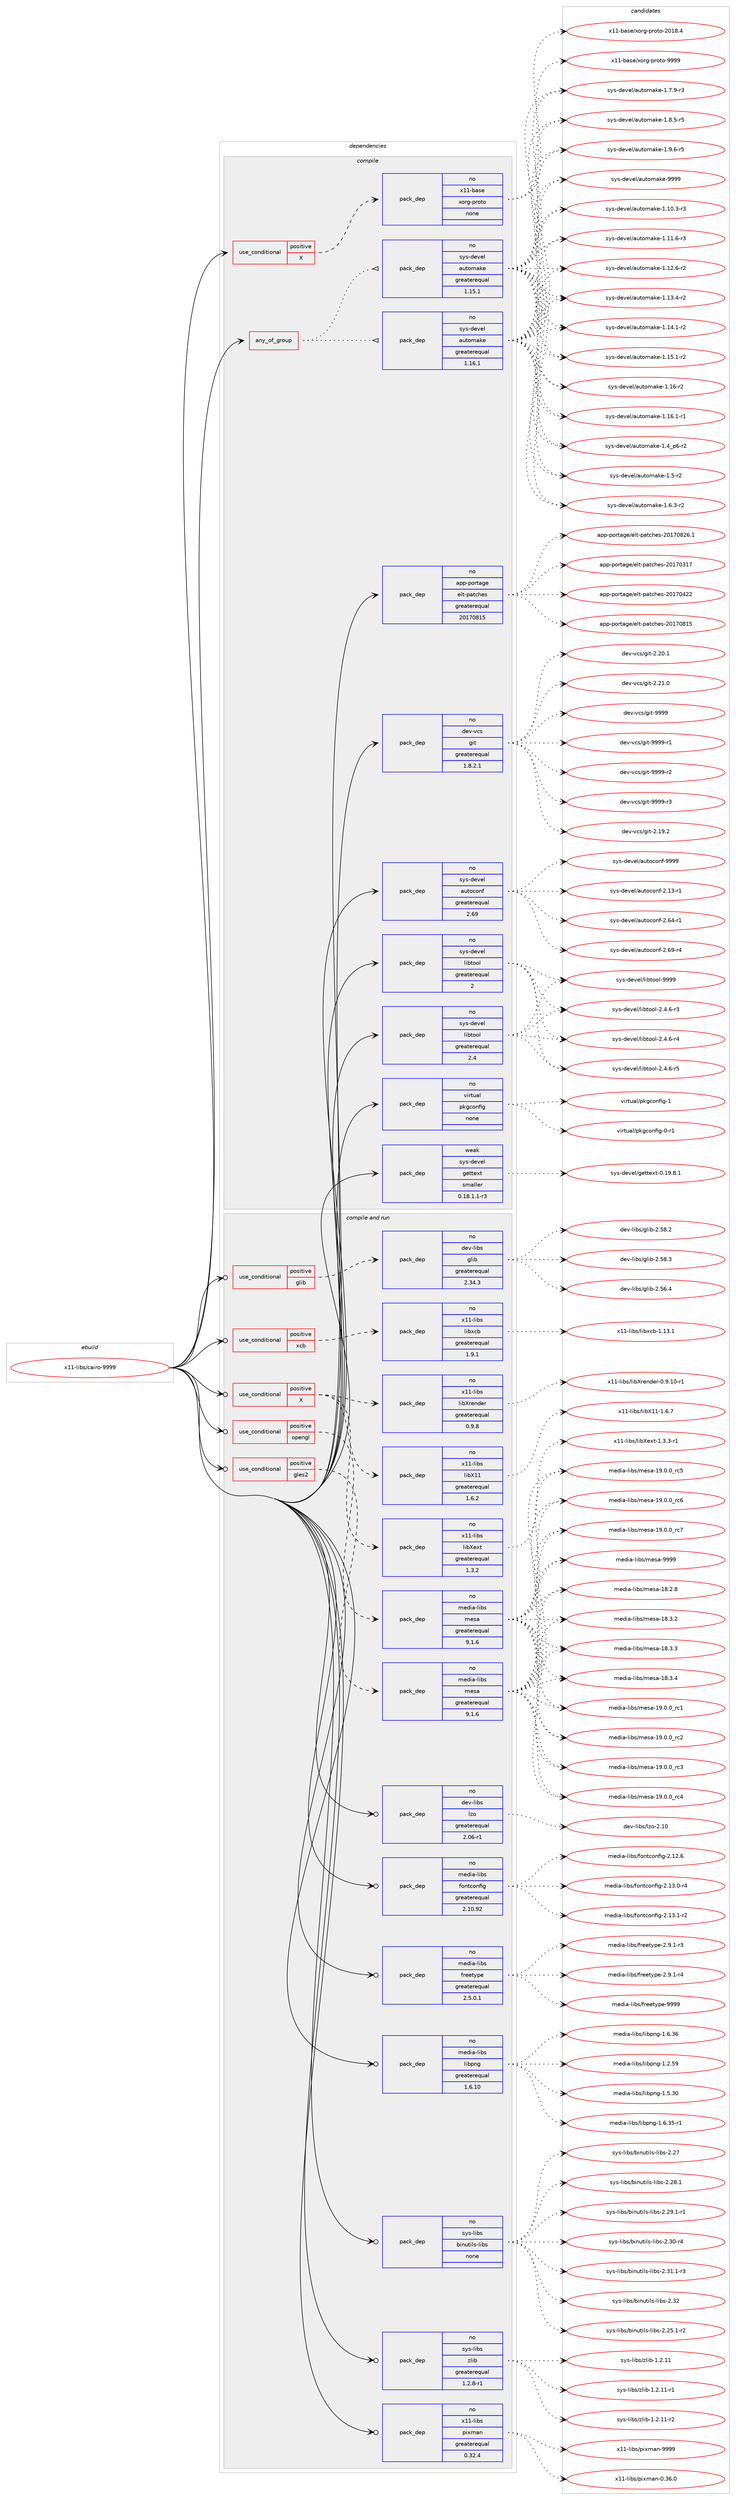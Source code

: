 digraph prolog {

# *************
# Graph options
# *************

newrank=true;
concentrate=true;
compound=true;
graph [rankdir=LR,fontname=Helvetica,fontsize=10,ranksep=1.5];#, ranksep=2.5, nodesep=0.2];
edge  [arrowhead=vee];
node  [fontname=Helvetica,fontsize=10];

# **********
# The ebuild
# **********

subgraph cluster_leftcol {
color=gray;
rank=same;
label=<<i>ebuild</i>>;
id [label="x11-libs/cairo-9999", color=red, width=4, href="../x11-libs/cairo-9999.svg"];
}

# ****************
# The dependencies
# ****************

subgraph cluster_midcol {
color=gray;
label=<<i>dependencies</i>>;
subgraph cluster_compile {
fillcolor="#eeeeee";
style=filled;
label=<<i>compile</i>>;
subgraph any28490 {
dependency1758071 [label=<<TABLE BORDER="0" CELLBORDER="1" CELLSPACING="0" CELLPADDING="4"><TR><TD CELLPADDING="10">any_of_group</TD></TR></TABLE>>, shape=none, color=red];subgraph pack1262750 {
dependency1758072 [label=<<TABLE BORDER="0" CELLBORDER="1" CELLSPACING="0" CELLPADDING="4" WIDTH="220"><TR><TD ROWSPAN="6" CELLPADDING="30">pack_dep</TD></TR><TR><TD WIDTH="110">no</TD></TR><TR><TD>sys-devel</TD></TR><TR><TD>automake</TD></TR><TR><TD>greaterequal</TD></TR><TR><TD>1.16.1</TD></TR></TABLE>>, shape=none, color=blue];
}
dependency1758071:e -> dependency1758072:w [weight=20,style="dotted",arrowhead="oinv"];
subgraph pack1262751 {
dependency1758073 [label=<<TABLE BORDER="0" CELLBORDER="1" CELLSPACING="0" CELLPADDING="4" WIDTH="220"><TR><TD ROWSPAN="6" CELLPADDING="30">pack_dep</TD></TR><TR><TD WIDTH="110">no</TD></TR><TR><TD>sys-devel</TD></TR><TR><TD>automake</TD></TR><TR><TD>greaterequal</TD></TR><TR><TD>1.15.1</TD></TR></TABLE>>, shape=none, color=blue];
}
dependency1758071:e -> dependency1758073:w [weight=20,style="dotted",arrowhead="oinv"];
}
id:e -> dependency1758071:w [weight=20,style="solid",arrowhead="vee"];
subgraph cond465828 {
dependency1758074 [label=<<TABLE BORDER="0" CELLBORDER="1" CELLSPACING="0" CELLPADDING="4"><TR><TD ROWSPAN="3" CELLPADDING="10">use_conditional</TD></TR><TR><TD>positive</TD></TR><TR><TD>X</TD></TR></TABLE>>, shape=none, color=red];
subgraph pack1262752 {
dependency1758075 [label=<<TABLE BORDER="0" CELLBORDER="1" CELLSPACING="0" CELLPADDING="4" WIDTH="220"><TR><TD ROWSPAN="6" CELLPADDING="30">pack_dep</TD></TR><TR><TD WIDTH="110">no</TD></TR><TR><TD>x11-base</TD></TR><TR><TD>xorg-proto</TD></TR><TR><TD>none</TD></TR><TR><TD></TD></TR></TABLE>>, shape=none, color=blue];
}
dependency1758074:e -> dependency1758075:w [weight=20,style="dashed",arrowhead="vee"];
}
id:e -> dependency1758074:w [weight=20,style="solid",arrowhead="vee"];
subgraph pack1262753 {
dependency1758076 [label=<<TABLE BORDER="0" CELLBORDER="1" CELLSPACING="0" CELLPADDING="4" WIDTH="220"><TR><TD ROWSPAN="6" CELLPADDING="30">pack_dep</TD></TR><TR><TD WIDTH="110">no</TD></TR><TR><TD>app-portage</TD></TR><TR><TD>elt-patches</TD></TR><TR><TD>greaterequal</TD></TR><TR><TD>20170815</TD></TR></TABLE>>, shape=none, color=blue];
}
id:e -> dependency1758076:w [weight=20,style="solid",arrowhead="vee"];
subgraph pack1262754 {
dependency1758077 [label=<<TABLE BORDER="0" CELLBORDER="1" CELLSPACING="0" CELLPADDING="4" WIDTH="220"><TR><TD ROWSPAN="6" CELLPADDING="30">pack_dep</TD></TR><TR><TD WIDTH="110">no</TD></TR><TR><TD>dev-vcs</TD></TR><TR><TD>git</TD></TR><TR><TD>greaterequal</TD></TR><TR><TD>1.8.2.1</TD></TR></TABLE>>, shape=none, color=blue];
}
id:e -> dependency1758077:w [weight=20,style="solid",arrowhead="vee"];
subgraph pack1262755 {
dependency1758078 [label=<<TABLE BORDER="0" CELLBORDER="1" CELLSPACING="0" CELLPADDING="4" WIDTH="220"><TR><TD ROWSPAN="6" CELLPADDING="30">pack_dep</TD></TR><TR><TD WIDTH="110">no</TD></TR><TR><TD>sys-devel</TD></TR><TR><TD>autoconf</TD></TR><TR><TD>greaterequal</TD></TR><TR><TD>2.69</TD></TR></TABLE>>, shape=none, color=blue];
}
id:e -> dependency1758078:w [weight=20,style="solid",arrowhead="vee"];
subgraph pack1262756 {
dependency1758079 [label=<<TABLE BORDER="0" CELLBORDER="1" CELLSPACING="0" CELLPADDING="4" WIDTH="220"><TR><TD ROWSPAN="6" CELLPADDING="30">pack_dep</TD></TR><TR><TD WIDTH="110">no</TD></TR><TR><TD>sys-devel</TD></TR><TR><TD>libtool</TD></TR><TR><TD>greaterequal</TD></TR><TR><TD>2</TD></TR></TABLE>>, shape=none, color=blue];
}
id:e -> dependency1758079:w [weight=20,style="solid",arrowhead="vee"];
subgraph pack1262757 {
dependency1758080 [label=<<TABLE BORDER="0" CELLBORDER="1" CELLSPACING="0" CELLPADDING="4" WIDTH="220"><TR><TD ROWSPAN="6" CELLPADDING="30">pack_dep</TD></TR><TR><TD WIDTH="110">no</TD></TR><TR><TD>sys-devel</TD></TR><TR><TD>libtool</TD></TR><TR><TD>greaterequal</TD></TR><TR><TD>2.4</TD></TR></TABLE>>, shape=none, color=blue];
}
id:e -> dependency1758080:w [weight=20,style="solid",arrowhead="vee"];
subgraph pack1262758 {
dependency1758081 [label=<<TABLE BORDER="0" CELLBORDER="1" CELLSPACING="0" CELLPADDING="4" WIDTH="220"><TR><TD ROWSPAN="6" CELLPADDING="30">pack_dep</TD></TR><TR><TD WIDTH="110">no</TD></TR><TR><TD>virtual</TD></TR><TR><TD>pkgconfig</TD></TR><TR><TD>none</TD></TR><TR><TD></TD></TR></TABLE>>, shape=none, color=blue];
}
id:e -> dependency1758081:w [weight=20,style="solid",arrowhead="vee"];
subgraph pack1262759 {
dependency1758082 [label=<<TABLE BORDER="0" CELLBORDER="1" CELLSPACING="0" CELLPADDING="4" WIDTH="220"><TR><TD ROWSPAN="6" CELLPADDING="30">pack_dep</TD></TR><TR><TD WIDTH="110">weak</TD></TR><TR><TD>sys-devel</TD></TR><TR><TD>gettext</TD></TR><TR><TD>smaller</TD></TR><TR><TD>0.18.1.1-r3</TD></TR></TABLE>>, shape=none, color=blue];
}
id:e -> dependency1758082:w [weight=20,style="solid",arrowhead="vee"];
}
subgraph cluster_compileandrun {
fillcolor="#eeeeee";
style=filled;
label=<<i>compile and run</i>>;
subgraph cond465829 {
dependency1758083 [label=<<TABLE BORDER="0" CELLBORDER="1" CELLSPACING="0" CELLPADDING="4"><TR><TD ROWSPAN="3" CELLPADDING="10">use_conditional</TD></TR><TR><TD>positive</TD></TR><TR><TD>X</TD></TR></TABLE>>, shape=none, color=red];
subgraph pack1262760 {
dependency1758084 [label=<<TABLE BORDER="0" CELLBORDER="1" CELLSPACING="0" CELLPADDING="4" WIDTH="220"><TR><TD ROWSPAN="6" CELLPADDING="30">pack_dep</TD></TR><TR><TD WIDTH="110">no</TD></TR><TR><TD>x11-libs</TD></TR><TR><TD>libXrender</TD></TR><TR><TD>greaterequal</TD></TR><TR><TD>0.9.8</TD></TR></TABLE>>, shape=none, color=blue];
}
dependency1758083:e -> dependency1758084:w [weight=20,style="dashed",arrowhead="vee"];
subgraph pack1262761 {
dependency1758085 [label=<<TABLE BORDER="0" CELLBORDER="1" CELLSPACING="0" CELLPADDING="4" WIDTH="220"><TR><TD ROWSPAN="6" CELLPADDING="30">pack_dep</TD></TR><TR><TD WIDTH="110">no</TD></TR><TR><TD>x11-libs</TD></TR><TR><TD>libXext</TD></TR><TR><TD>greaterequal</TD></TR><TR><TD>1.3.2</TD></TR></TABLE>>, shape=none, color=blue];
}
dependency1758083:e -> dependency1758085:w [weight=20,style="dashed",arrowhead="vee"];
subgraph pack1262762 {
dependency1758086 [label=<<TABLE BORDER="0" CELLBORDER="1" CELLSPACING="0" CELLPADDING="4" WIDTH="220"><TR><TD ROWSPAN="6" CELLPADDING="30">pack_dep</TD></TR><TR><TD WIDTH="110">no</TD></TR><TR><TD>x11-libs</TD></TR><TR><TD>libX11</TD></TR><TR><TD>greaterequal</TD></TR><TR><TD>1.6.2</TD></TR></TABLE>>, shape=none, color=blue];
}
dependency1758083:e -> dependency1758086:w [weight=20,style="dashed",arrowhead="vee"];
}
id:e -> dependency1758083:w [weight=20,style="solid",arrowhead="odotvee"];
subgraph cond465830 {
dependency1758087 [label=<<TABLE BORDER="0" CELLBORDER="1" CELLSPACING="0" CELLPADDING="4"><TR><TD ROWSPAN="3" CELLPADDING="10">use_conditional</TD></TR><TR><TD>positive</TD></TR><TR><TD>gles2</TD></TR></TABLE>>, shape=none, color=red];
subgraph pack1262763 {
dependency1758088 [label=<<TABLE BORDER="0" CELLBORDER="1" CELLSPACING="0" CELLPADDING="4" WIDTH="220"><TR><TD ROWSPAN="6" CELLPADDING="30">pack_dep</TD></TR><TR><TD WIDTH="110">no</TD></TR><TR><TD>media-libs</TD></TR><TR><TD>mesa</TD></TR><TR><TD>greaterequal</TD></TR><TR><TD>9.1.6</TD></TR></TABLE>>, shape=none, color=blue];
}
dependency1758087:e -> dependency1758088:w [weight=20,style="dashed",arrowhead="vee"];
}
id:e -> dependency1758087:w [weight=20,style="solid",arrowhead="odotvee"];
subgraph cond465831 {
dependency1758089 [label=<<TABLE BORDER="0" CELLBORDER="1" CELLSPACING="0" CELLPADDING="4"><TR><TD ROWSPAN="3" CELLPADDING="10">use_conditional</TD></TR><TR><TD>positive</TD></TR><TR><TD>glib</TD></TR></TABLE>>, shape=none, color=red];
subgraph pack1262764 {
dependency1758090 [label=<<TABLE BORDER="0" CELLBORDER="1" CELLSPACING="0" CELLPADDING="4" WIDTH="220"><TR><TD ROWSPAN="6" CELLPADDING="30">pack_dep</TD></TR><TR><TD WIDTH="110">no</TD></TR><TR><TD>dev-libs</TD></TR><TR><TD>glib</TD></TR><TR><TD>greaterequal</TD></TR><TR><TD>2.34.3</TD></TR></TABLE>>, shape=none, color=blue];
}
dependency1758089:e -> dependency1758090:w [weight=20,style="dashed",arrowhead="vee"];
}
id:e -> dependency1758089:w [weight=20,style="solid",arrowhead="odotvee"];
subgraph cond465832 {
dependency1758091 [label=<<TABLE BORDER="0" CELLBORDER="1" CELLSPACING="0" CELLPADDING="4"><TR><TD ROWSPAN="3" CELLPADDING="10">use_conditional</TD></TR><TR><TD>positive</TD></TR><TR><TD>opengl</TD></TR></TABLE>>, shape=none, color=red];
subgraph pack1262765 {
dependency1758092 [label=<<TABLE BORDER="0" CELLBORDER="1" CELLSPACING="0" CELLPADDING="4" WIDTH="220"><TR><TD ROWSPAN="6" CELLPADDING="30">pack_dep</TD></TR><TR><TD WIDTH="110">no</TD></TR><TR><TD>media-libs</TD></TR><TR><TD>mesa</TD></TR><TR><TD>greaterequal</TD></TR><TR><TD>9.1.6</TD></TR></TABLE>>, shape=none, color=blue];
}
dependency1758091:e -> dependency1758092:w [weight=20,style="dashed",arrowhead="vee"];
}
id:e -> dependency1758091:w [weight=20,style="solid",arrowhead="odotvee"];
subgraph cond465833 {
dependency1758093 [label=<<TABLE BORDER="0" CELLBORDER="1" CELLSPACING="0" CELLPADDING="4"><TR><TD ROWSPAN="3" CELLPADDING="10">use_conditional</TD></TR><TR><TD>positive</TD></TR><TR><TD>xcb</TD></TR></TABLE>>, shape=none, color=red];
subgraph pack1262766 {
dependency1758094 [label=<<TABLE BORDER="0" CELLBORDER="1" CELLSPACING="0" CELLPADDING="4" WIDTH="220"><TR><TD ROWSPAN="6" CELLPADDING="30">pack_dep</TD></TR><TR><TD WIDTH="110">no</TD></TR><TR><TD>x11-libs</TD></TR><TR><TD>libxcb</TD></TR><TR><TD>greaterequal</TD></TR><TR><TD>1.9.1</TD></TR></TABLE>>, shape=none, color=blue];
}
dependency1758093:e -> dependency1758094:w [weight=20,style="dashed",arrowhead="vee"];
}
id:e -> dependency1758093:w [weight=20,style="solid",arrowhead="odotvee"];
subgraph pack1262767 {
dependency1758095 [label=<<TABLE BORDER="0" CELLBORDER="1" CELLSPACING="0" CELLPADDING="4" WIDTH="220"><TR><TD ROWSPAN="6" CELLPADDING="30">pack_dep</TD></TR><TR><TD WIDTH="110">no</TD></TR><TR><TD>dev-libs</TD></TR><TR><TD>lzo</TD></TR><TR><TD>greaterequal</TD></TR><TR><TD>2.06-r1</TD></TR></TABLE>>, shape=none, color=blue];
}
id:e -> dependency1758095:w [weight=20,style="solid",arrowhead="odotvee"];
subgraph pack1262768 {
dependency1758096 [label=<<TABLE BORDER="0" CELLBORDER="1" CELLSPACING="0" CELLPADDING="4" WIDTH="220"><TR><TD ROWSPAN="6" CELLPADDING="30">pack_dep</TD></TR><TR><TD WIDTH="110">no</TD></TR><TR><TD>media-libs</TD></TR><TR><TD>fontconfig</TD></TR><TR><TD>greaterequal</TD></TR><TR><TD>2.10.92</TD></TR></TABLE>>, shape=none, color=blue];
}
id:e -> dependency1758096:w [weight=20,style="solid",arrowhead="odotvee"];
subgraph pack1262769 {
dependency1758097 [label=<<TABLE BORDER="0" CELLBORDER="1" CELLSPACING="0" CELLPADDING="4" WIDTH="220"><TR><TD ROWSPAN="6" CELLPADDING="30">pack_dep</TD></TR><TR><TD WIDTH="110">no</TD></TR><TR><TD>media-libs</TD></TR><TR><TD>freetype</TD></TR><TR><TD>greaterequal</TD></TR><TR><TD>2.5.0.1</TD></TR></TABLE>>, shape=none, color=blue];
}
id:e -> dependency1758097:w [weight=20,style="solid",arrowhead="odotvee"];
subgraph pack1262770 {
dependency1758098 [label=<<TABLE BORDER="0" CELLBORDER="1" CELLSPACING="0" CELLPADDING="4" WIDTH="220"><TR><TD ROWSPAN="6" CELLPADDING="30">pack_dep</TD></TR><TR><TD WIDTH="110">no</TD></TR><TR><TD>media-libs</TD></TR><TR><TD>libpng</TD></TR><TR><TD>greaterequal</TD></TR><TR><TD>1.6.10</TD></TR></TABLE>>, shape=none, color=blue];
}
id:e -> dependency1758098:w [weight=20,style="solid",arrowhead="odotvee"];
subgraph pack1262771 {
dependency1758099 [label=<<TABLE BORDER="0" CELLBORDER="1" CELLSPACING="0" CELLPADDING="4" WIDTH="220"><TR><TD ROWSPAN="6" CELLPADDING="30">pack_dep</TD></TR><TR><TD WIDTH="110">no</TD></TR><TR><TD>sys-libs</TD></TR><TR><TD>binutils-libs</TD></TR><TR><TD>none</TD></TR><TR><TD></TD></TR></TABLE>>, shape=none, color=blue];
}
id:e -> dependency1758099:w [weight=20,style="solid",arrowhead="odotvee"];
subgraph pack1262772 {
dependency1758100 [label=<<TABLE BORDER="0" CELLBORDER="1" CELLSPACING="0" CELLPADDING="4" WIDTH="220"><TR><TD ROWSPAN="6" CELLPADDING="30">pack_dep</TD></TR><TR><TD WIDTH="110">no</TD></TR><TR><TD>sys-libs</TD></TR><TR><TD>zlib</TD></TR><TR><TD>greaterequal</TD></TR><TR><TD>1.2.8-r1</TD></TR></TABLE>>, shape=none, color=blue];
}
id:e -> dependency1758100:w [weight=20,style="solid",arrowhead="odotvee"];
subgraph pack1262773 {
dependency1758101 [label=<<TABLE BORDER="0" CELLBORDER="1" CELLSPACING="0" CELLPADDING="4" WIDTH="220"><TR><TD ROWSPAN="6" CELLPADDING="30">pack_dep</TD></TR><TR><TD WIDTH="110">no</TD></TR><TR><TD>x11-libs</TD></TR><TR><TD>pixman</TD></TR><TR><TD>greaterequal</TD></TR><TR><TD>0.32.4</TD></TR></TABLE>>, shape=none, color=blue];
}
id:e -> dependency1758101:w [weight=20,style="solid",arrowhead="odotvee"];
}
subgraph cluster_run {
fillcolor="#eeeeee";
style=filled;
label=<<i>run</i>>;
}
}

# **************
# The candidates
# **************

subgraph cluster_choices {
rank=same;
color=gray;
label=<<i>candidates</i>>;

subgraph choice1262750 {
color=black;
nodesep=1;
choice11512111545100101118101108479711711611110997107101454946494846514511451 [label="sys-devel/automake-1.10.3-r3", color=red, width=4,href="../sys-devel/automake-1.10.3-r3.svg"];
choice11512111545100101118101108479711711611110997107101454946494946544511451 [label="sys-devel/automake-1.11.6-r3", color=red, width=4,href="../sys-devel/automake-1.11.6-r3.svg"];
choice11512111545100101118101108479711711611110997107101454946495046544511450 [label="sys-devel/automake-1.12.6-r2", color=red, width=4,href="../sys-devel/automake-1.12.6-r2.svg"];
choice11512111545100101118101108479711711611110997107101454946495146524511450 [label="sys-devel/automake-1.13.4-r2", color=red, width=4,href="../sys-devel/automake-1.13.4-r2.svg"];
choice11512111545100101118101108479711711611110997107101454946495246494511450 [label="sys-devel/automake-1.14.1-r2", color=red, width=4,href="../sys-devel/automake-1.14.1-r2.svg"];
choice11512111545100101118101108479711711611110997107101454946495346494511450 [label="sys-devel/automake-1.15.1-r2", color=red, width=4,href="../sys-devel/automake-1.15.1-r2.svg"];
choice1151211154510010111810110847971171161111099710710145494649544511450 [label="sys-devel/automake-1.16-r2", color=red, width=4,href="../sys-devel/automake-1.16-r2.svg"];
choice11512111545100101118101108479711711611110997107101454946495446494511449 [label="sys-devel/automake-1.16.1-r1", color=red, width=4,href="../sys-devel/automake-1.16.1-r1.svg"];
choice115121115451001011181011084797117116111109971071014549465295112544511450 [label="sys-devel/automake-1.4_p6-r2", color=red, width=4,href="../sys-devel/automake-1.4_p6-r2.svg"];
choice11512111545100101118101108479711711611110997107101454946534511450 [label="sys-devel/automake-1.5-r2", color=red, width=4,href="../sys-devel/automake-1.5-r2.svg"];
choice115121115451001011181011084797117116111109971071014549465446514511450 [label="sys-devel/automake-1.6.3-r2", color=red, width=4,href="../sys-devel/automake-1.6.3-r2.svg"];
choice115121115451001011181011084797117116111109971071014549465546574511451 [label="sys-devel/automake-1.7.9-r3", color=red, width=4,href="../sys-devel/automake-1.7.9-r3.svg"];
choice115121115451001011181011084797117116111109971071014549465646534511453 [label="sys-devel/automake-1.8.5-r5", color=red, width=4,href="../sys-devel/automake-1.8.5-r5.svg"];
choice115121115451001011181011084797117116111109971071014549465746544511453 [label="sys-devel/automake-1.9.6-r5", color=red, width=4,href="../sys-devel/automake-1.9.6-r5.svg"];
choice115121115451001011181011084797117116111109971071014557575757 [label="sys-devel/automake-9999", color=red, width=4,href="../sys-devel/automake-9999.svg"];
dependency1758072:e -> choice11512111545100101118101108479711711611110997107101454946494846514511451:w [style=dotted,weight="100"];
dependency1758072:e -> choice11512111545100101118101108479711711611110997107101454946494946544511451:w [style=dotted,weight="100"];
dependency1758072:e -> choice11512111545100101118101108479711711611110997107101454946495046544511450:w [style=dotted,weight="100"];
dependency1758072:e -> choice11512111545100101118101108479711711611110997107101454946495146524511450:w [style=dotted,weight="100"];
dependency1758072:e -> choice11512111545100101118101108479711711611110997107101454946495246494511450:w [style=dotted,weight="100"];
dependency1758072:e -> choice11512111545100101118101108479711711611110997107101454946495346494511450:w [style=dotted,weight="100"];
dependency1758072:e -> choice1151211154510010111810110847971171161111099710710145494649544511450:w [style=dotted,weight="100"];
dependency1758072:e -> choice11512111545100101118101108479711711611110997107101454946495446494511449:w [style=dotted,weight="100"];
dependency1758072:e -> choice115121115451001011181011084797117116111109971071014549465295112544511450:w [style=dotted,weight="100"];
dependency1758072:e -> choice11512111545100101118101108479711711611110997107101454946534511450:w [style=dotted,weight="100"];
dependency1758072:e -> choice115121115451001011181011084797117116111109971071014549465446514511450:w [style=dotted,weight="100"];
dependency1758072:e -> choice115121115451001011181011084797117116111109971071014549465546574511451:w [style=dotted,weight="100"];
dependency1758072:e -> choice115121115451001011181011084797117116111109971071014549465646534511453:w [style=dotted,weight="100"];
dependency1758072:e -> choice115121115451001011181011084797117116111109971071014549465746544511453:w [style=dotted,weight="100"];
dependency1758072:e -> choice115121115451001011181011084797117116111109971071014557575757:w [style=dotted,weight="100"];
}
subgraph choice1262751 {
color=black;
nodesep=1;
choice11512111545100101118101108479711711611110997107101454946494846514511451 [label="sys-devel/automake-1.10.3-r3", color=red, width=4,href="../sys-devel/automake-1.10.3-r3.svg"];
choice11512111545100101118101108479711711611110997107101454946494946544511451 [label="sys-devel/automake-1.11.6-r3", color=red, width=4,href="../sys-devel/automake-1.11.6-r3.svg"];
choice11512111545100101118101108479711711611110997107101454946495046544511450 [label="sys-devel/automake-1.12.6-r2", color=red, width=4,href="../sys-devel/automake-1.12.6-r2.svg"];
choice11512111545100101118101108479711711611110997107101454946495146524511450 [label="sys-devel/automake-1.13.4-r2", color=red, width=4,href="../sys-devel/automake-1.13.4-r2.svg"];
choice11512111545100101118101108479711711611110997107101454946495246494511450 [label="sys-devel/automake-1.14.1-r2", color=red, width=4,href="../sys-devel/automake-1.14.1-r2.svg"];
choice11512111545100101118101108479711711611110997107101454946495346494511450 [label="sys-devel/automake-1.15.1-r2", color=red, width=4,href="../sys-devel/automake-1.15.1-r2.svg"];
choice1151211154510010111810110847971171161111099710710145494649544511450 [label="sys-devel/automake-1.16-r2", color=red, width=4,href="../sys-devel/automake-1.16-r2.svg"];
choice11512111545100101118101108479711711611110997107101454946495446494511449 [label="sys-devel/automake-1.16.1-r1", color=red, width=4,href="../sys-devel/automake-1.16.1-r1.svg"];
choice115121115451001011181011084797117116111109971071014549465295112544511450 [label="sys-devel/automake-1.4_p6-r2", color=red, width=4,href="../sys-devel/automake-1.4_p6-r2.svg"];
choice11512111545100101118101108479711711611110997107101454946534511450 [label="sys-devel/automake-1.5-r2", color=red, width=4,href="../sys-devel/automake-1.5-r2.svg"];
choice115121115451001011181011084797117116111109971071014549465446514511450 [label="sys-devel/automake-1.6.3-r2", color=red, width=4,href="../sys-devel/automake-1.6.3-r2.svg"];
choice115121115451001011181011084797117116111109971071014549465546574511451 [label="sys-devel/automake-1.7.9-r3", color=red, width=4,href="../sys-devel/automake-1.7.9-r3.svg"];
choice115121115451001011181011084797117116111109971071014549465646534511453 [label="sys-devel/automake-1.8.5-r5", color=red, width=4,href="../sys-devel/automake-1.8.5-r5.svg"];
choice115121115451001011181011084797117116111109971071014549465746544511453 [label="sys-devel/automake-1.9.6-r5", color=red, width=4,href="../sys-devel/automake-1.9.6-r5.svg"];
choice115121115451001011181011084797117116111109971071014557575757 [label="sys-devel/automake-9999", color=red, width=4,href="../sys-devel/automake-9999.svg"];
dependency1758073:e -> choice11512111545100101118101108479711711611110997107101454946494846514511451:w [style=dotted,weight="100"];
dependency1758073:e -> choice11512111545100101118101108479711711611110997107101454946494946544511451:w [style=dotted,weight="100"];
dependency1758073:e -> choice11512111545100101118101108479711711611110997107101454946495046544511450:w [style=dotted,weight="100"];
dependency1758073:e -> choice11512111545100101118101108479711711611110997107101454946495146524511450:w [style=dotted,weight="100"];
dependency1758073:e -> choice11512111545100101118101108479711711611110997107101454946495246494511450:w [style=dotted,weight="100"];
dependency1758073:e -> choice11512111545100101118101108479711711611110997107101454946495346494511450:w [style=dotted,weight="100"];
dependency1758073:e -> choice1151211154510010111810110847971171161111099710710145494649544511450:w [style=dotted,weight="100"];
dependency1758073:e -> choice11512111545100101118101108479711711611110997107101454946495446494511449:w [style=dotted,weight="100"];
dependency1758073:e -> choice115121115451001011181011084797117116111109971071014549465295112544511450:w [style=dotted,weight="100"];
dependency1758073:e -> choice11512111545100101118101108479711711611110997107101454946534511450:w [style=dotted,weight="100"];
dependency1758073:e -> choice115121115451001011181011084797117116111109971071014549465446514511450:w [style=dotted,weight="100"];
dependency1758073:e -> choice115121115451001011181011084797117116111109971071014549465546574511451:w [style=dotted,weight="100"];
dependency1758073:e -> choice115121115451001011181011084797117116111109971071014549465646534511453:w [style=dotted,weight="100"];
dependency1758073:e -> choice115121115451001011181011084797117116111109971071014549465746544511453:w [style=dotted,weight="100"];
dependency1758073:e -> choice115121115451001011181011084797117116111109971071014557575757:w [style=dotted,weight="100"];
}
subgraph choice1262752 {
color=black;
nodesep=1;
choice1204949459897115101471201111141034511211411111611145504849564652 [label="x11-base/xorg-proto-2018.4", color=red, width=4,href="../x11-base/xorg-proto-2018.4.svg"];
choice120494945989711510147120111114103451121141111161114557575757 [label="x11-base/xorg-proto-9999", color=red, width=4,href="../x11-base/xorg-proto-9999.svg"];
dependency1758075:e -> choice1204949459897115101471201111141034511211411111611145504849564652:w [style=dotted,weight="100"];
dependency1758075:e -> choice120494945989711510147120111114103451121141111161114557575757:w [style=dotted,weight="100"];
}
subgraph choice1262753 {
color=black;
nodesep=1;
choice97112112451121111141169710310147101108116451129711699104101115455048495548514955 [label="app-portage/elt-patches-20170317", color=red, width=4,href="../app-portage/elt-patches-20170317.svg"];
choice97112112451121111141169710310147101108116451129711699104101115455048495548525050 [label="app-portage/elt-patches-20170422", color=red, width=4,href="../app-portage/elt-patches-20170422.svg"];
choice97112112451121111141169710310147101108116451129711699104101115455048495548564953 [label="app-portage/elt-patches-20170815", color=red, width=4,href="../app-portage/elt-patches-20170815.svg"];
choice971121124511211111411697103101471011081164511297116991041011154550484955485650544649 [label="app-portage/elt-patches-20170826.1", color=red, width=4,href="../app-portage/elt-patches-20170826.1.svg"];
dependency1758076:e -> choice97112112451121111141169710310147101108116451129711699104101115455048495548514955:w [style=dotted,weight="100"];
dependency1758076:e -> choice97112112451121111141169710310147101108116451129711699104101115455048495548525050:w [style=dotted,weight="100"];
dependency1758076:e -> choice97112112451121111141169710310147101108116451129711699104101115455048495548564953:w [style=dotted,weight="100"];
dependency1758076:e -> choice971121124511211111411697103101471011081164511297116991041011154550484955485650544649:w [style=dotted,weight="100"];
}
subgraph choice1262754 {
color=black;
nodesep=1;
choice10010111845118991154710310511645504649574650 [label="dev-vcs/git-2.19.2", color=red, width=4,href="../dev-vcs/git-2.19.2.svg"];
choice10010111845118991154710310511645504650484649 [label="dev-vcs/git-2.20.1", color=red, width=4,href="../dev-vcs/git-2.20.1.svg"];
choice10010111845118991154710310511645504650494648 [label="dev-vcs/git-2.21.0", color=red, width=4,href="../dev-vcs/git-2.21.0.svg"];
choice1001011184511899115471031051164557575757 [label="dev-vcs/git-9999", color=red, width=4,href="../dev-vcs/git-9999.svg"];
choice10010111845118991154710310511645575757574511449 [label="dev-vcs/git-9999-r1", color=red, width=4,href="../dev-vcs/git-9999-r1.svg"];
choice10010111845118991154710310511645575757574511450 [label="dev-vcs/git-9999-r2", color=red, width=4,href="../dev-vcs/git-9999-r2.svg"];
choice10010111845118991154710310511645575757574511451 [label="dev-vcs/git-9999-r3", color=red, width=4,href="../dev-vcs/git-9999-r3.svg"];
dependency1758077:e -> choice10010111845118991154710310511645504649574650:w [style=dotted,weight="100"];
dependency1758077:e -> choice10010111845118991154710310511645504650484649:w [style=dotted,weight="100"];
dependency1758077:e -> choice10010111845118991154710310511645504650494648:w [style=dotted,weight="100"];
dependency1758077:e -> choice1001011184511899115471031051164557575757:w [style=dotted,weight="100"];
dependency1758077:e -> choice10010111845118991154710310511645575757574511449:w [style=dotted,weight="100"];
dependency1758077:e -> choice10010111845118991154710310511645575757574511450:w [style=dotted,weight="100"];
dependency1758077:e -> choice10010111845118991154710310511645575757574511451:w [style=dotted,weight="100"];
}
subgraph choice1262755 {
color=black;
nodesep=1;
choice1151211154510010111810110847971171161119911111010245504649514511449 [label="sys-devel/autoconf-2.13-r1", color=red, width=4,href="../sys-devel/autoconf-2.13-r1.svg"];
choice1151211154510010111810110847971171161119911111010245504654524511449 [label="sys-devel/autoconf-2.64-r1", color=red, width=4,href="../sys-devel/autoconf-2.64-r1.svg"];
choice1151211154510010111810110847971171161119911111010245504654574511452 [label="sys-devel/autoconf-2.69-r4", color=red, width=4,href="../sys-devel/autoconf-2.69-r4.svg"];
choice115121115451001011181011084797117116111991111101024557575757 [label="sys-devel/autoconf-9999", color=red, width=4,href="../sys-devel/autoconf-9999.svg"];
dependency1758078:e -> choice1151211154510010111810110847971171161119911111010245504649514511449:w [style=dotted,weight="100"];
dependency1758078:e -> choice1151211154510010111810110847971171161119911111010245504654524511449:w [style=dotted,weight="100"];
dependency1758078:e -> choice1151211154510010111810110847971171161119911111010245504654574511452:w [style=dotted,weight="100"];
dependency1758078:e -> choice115121115451001011181011084797117116111991111101024557575757:w [style=dotted,weight="100"];
}
subgraph choice1262756 {
color=black;
nodesep=1;
choice1151211154510010111810110847108105981161111111084550465246544511451 [label="sys-devel/libtool-2.4.6-r3", color=red, width=4,href="../sys-devel/libtool-2.4.6-r3.svg"];
choice1151211154510010111810110847108105981161111111084550465246544511452 [label="sys-devel/libtool-2.4.6-r4", color=red, width=4,href="../sys-devel/libtool-2.4.6-r4.svg"];
choice1151211154510010111810110847108105981161111111084550465246544511453 [label="sys-devel/libtool-2.4.6-r5", color=red, width=4,href="../sys-devel/libtool-2.4.6-r5.svg"];
choice1151211154510010111810110847108105981161111111084557575757 [label="sys-devel/libtool-9999", color=red, width=4,href="../sys-devel/libtool-9999.svg"];
dependency1758079:e -> choice1151211154510010111810110847108105981161111111084550465246544511451:w [style=dotted,weight="100"];
dependency1758079:e -> choice1151211154510010111810110847108105981161111111084550465246544511452:w [style=dotted,weight="100"];
dependency1758079:e -> choice1151211154510010111810110847108105981161111111084550465246544511453:w [style=dotted,weight="100"];
dependency1758079:e -> choice1151211154510010111810110847108105981161111111084557575757:w [style=dotted,weight="100"];
}
subgraph choice1262757 {
color=black;
nodesep=1;
choice1151211154510010111810110847108105981161111111084550465246544511451 [label="sys-devel/libtool-2.4.6-r3", color=red, width=4,href="../sys-devel/libtool-2.4.6-r3.svg"];
choice1151211154510010111810110847108105981161111111084550465246544511452 [label="sys-devel/libtool-2.4.6-r4", color=red, width=4,href="../sys-devel/libtool-2.4.6-r4.svg"];
choice1151211154510010111810110847108105981161111111084550465246544511453 [label="sys-devel/libtool-2.4.6-r5", color=red, width=4,href="../sys-devel/libtool-2.4.6-r5.svg"];
choice1151211154510010111810110847108105981161111111084557575757 [label="sys-devel/libtool-9999", color=red, width=4,href="../sys-devel/libtool-9999.svg"];
dependency1758080:e -> choice1151211154510010111810110847108105981161111111084550465246544511451:w [style=dotted,weight="100"];
dependency1758080:e -> choice1151211154510010111810110847108105981161111111084550465246544511452:w [style=dotted,weight="100"];
dependency1758080:e -> choice1151211154510010111810110847108105981161111111084550465246544511453:w [style=dotted,weight="100"];
dependency1758080:e -> choice1151211154510010111810110847108105981161111111084557575757:w [style=dotted,weight="100"];
}
subgraph choice1262758 {
color=black;
nodesep=1;
choice11810511411611797108471121071039911111010210510345484511449 [label="virtual/pkgconfig-0-r1", color=red, width=4,href="../virtual/pkgconfig-0-r1.svg"];
choice1181051141161179710847112107103991111101021051034549 [label="virtual/pkgconfig-1", color=red, width=4,href="../virtual/pkgconfig-1.svg"];
dependency1758081:e -> choice11810511411611797108471121071039911111010210510345484511449:w [style=dotted,weight="100"];
dependency1758081:e -> choice1181051141161179710847112107103991111101021051034549:w [style=dotted,weight="100"];
}
subgraph choice1262759 {
color=black;
nodesep=1;
choice1151211154510010111810110847103101116116101120116454846495746564649 [label="sys-devel/gettext-0.19.8.1", color=red, width=4,href="../sys-devel/gettext-0.19.8.1.svg"];
dependency1758082:e -> choice1151211154510010111810110847103101116116101120116454846495746564649:w [style=dotted,weight="100"];
}
subgraph choice1262760 {
color=black;
nodesep=1;
choice12049494510810598115471081059888114101110100101114454846574649484511449 [label="x11-libs/libXrender-0.9.10-r1", color=red, width=4,href="../x11-libs/libXrender-0.9.10-r1.svg"];
dependency1758084:e -> choice12049494510810598115471081059888114101110100101114454846574649484511449:w [style=dotted,weight="100"];
}
subgraph choice1262761 {
color=black;
nodesep=1;
choice120494945108105981154710810598881011201164549465146514511449 [label="x11-libs/libXext-1.3.3-r1", color=red, width=4,href="../x11-libs/libXext-1.3.3-r1.svg"];
dependency1758085:e -> choice120494945108105981154710810598881011201164549465146514511449:w [style=dotted,weight="100"];
}
subgraph choice1262762 {
color=black;
nodesep=1;
choice120494945108105981154710810598884949454946544655 [label="x11-libs/libX11-1.6.7", color=red, width=4,href="../x11-libs/libX11-1.6.7.svg"];
dependency1758086:e -> choice120494945108105981154710810598884949454946544655:w [style=dotted,weight="100"];
}
subgraph choice1262763 {
color=black;
nodesep=1;
choice109101100105974510810598115471091011159745495646504656 [label="media-libs/mesa-18.2.8", color=red, width=4,href="../media-libs/mesa-18.2.8.svg"];
choice109101100105974510810598115471091011159745495646514650 [label="media-libs/mesa-18.3.2", color=red, width=4,href="../media-libs/mesa-18.3.2.svg"];
choice109101100105974510810598115471091011159745495646514651 [label="media-libs/mesa-18.3.3", color=red, width=4,href="../media-libs/mesa-18.3.3.svg"];
choice109101100105974510810598115471091011159745495646514652 [label="media-libs/mesa-18.3.4", color=red, width=4,href="../media-libs/mesa-18.3.4.svg"];
choice109101100105974510810598115471091011159745495746484648951149949 [label="media-libs/mesa-19.0.0_rc1", color=red, width=4,href="../media-libs/mesa-19.0.0_rc1.svg"];
choice109101100105974510810598115471091011159745495746484648951149950 [label="media-libs/mesa-19.0.0_rc2", color=red, width=4,href="../media-libs/mesa-19.0.0_rc2.svg"];
choice109101100105974510810598115471091011159745495746484648951149951 [label="media-libs/mesa-19.0.0_rc3", color=red, width=4,href="../media-libs/mesa-19.0.0_rc3.svg"];
choice109101100105974510810598115471091011159745495746484648951149952 [label="media-libs/mesa-19.0.0_rc4", color=red, width=4,href="../media-libs/mesa-19.0.0_rc4.svg"];
choice109101100105974510810598115471091011159745495746484648951149953 [label="media-libs/mesa-19.0.0_rc5", color=red, width=4,href="../media-libs/mesa-19.0.0_rc5.svg"];
choice109101100105974510810598115471091011159745495746484648951149954 [label="media-libs/mesa-19.0.0_rc6", color=red, width=4,href="../media-libs/mesa-19.0.0_rc6.svg"];
choice109101100105974510810598115471091011159745495746484648951149955 [label="media-libs/mesa-19.0.0_rc7", color=red, width=4,href="../media-libs/mesa-19.0.0_rc7.svg"];
choice10910110010597451081059811547109101115974557575757 [label="media-libs/mesa-9999", color=red, width=4,href="../media-libs/mesa-9999.svg"];
dependency1758088:e -> choice109101100105974510810598115471091011159745495646504656:w [style=dotted,weight="100"];
dependency1758088:e -> choice109101100105974510810598115471091011159745495646514650:w [style=dotted,weight="100"];
dependency1758088:e -> choice109101100105974510810598115471091011159745495646514651:w [style=dotted,weight="100"];
dependency1758088:e -> choice109101100105974510810598115471091011159745495646514652:w [style=dotted,weight="100"];
dependency1758088:e -> choice109101100105974510810598115471091011159745495746484648951149949:w [style=dotted,weight="100"];
dependency1758088:e -> choice109101100105974510810598115471091011159745495746484648951149950:w [style=dotted,weight="100"];
dependency1758088:e -> choice109101100105974510810598115471091011159745495746484648951149951:w [style=dotted,weight="100"];
dependency1758088:e -> choice109101100105974510810598115471091011159745495746484648951149952:w [style=dotted,weight="100"];
dependency1758088:e -> choice109101100105974510810598115471091011159745495746484648951149953:w [style=dotted,weight="100"];
dependency1758088:e -> choice109101100105974510810598115471091011159745495746484648951149954:w [style=dotted,weight="100"];
dependency1758088:e -> choice109101100105974510810598115471091011159745495746484648951149955:w [style=dotted,weight="100"];
dependency1758088:e -> choice10910110010597451081059811547109101115974557575757:w [style=dotted,weight="100"];
}
subgraph choice1262764 {
color=black;
nodesep=1;
choice1001011184510810598115471031081059845504653544652 [label="dev-libs/glib-2.56.4", color=red, width=4,href="../dev-libs/glib-2.56.4.svg"];
choice1001011184510810598115471031081059845504653564650 [label="dev-libs/glib-2.58.2", color=red, width=4,href="../dev-libs/glib-2.58.2.svg"];
choice1001011184510810598115471031081059845504653564651 [label="dev-libs/glib-2.58.3", color=red, width=4,href="../dev-libs/glib-2.58.3.svg"];
dependency1758090:e -> choice1001011184510810598115471031081059845504653544652:w [style=dotted,weight="100"];
dependency1758090:e -> choice1001011184510810598115471031081059845504653564650:w [style=dotted,weight="100"];
dependency1758090:e -> choice1001011184510810598115471031081059845504653564651:w [style=dotted,weight="100"];
}
subgraph choice1262765 {
color=black;
nodesep=1;
choice109101100105974510810598115471091011159745495646504656 [label="media-libs/mesa-18.2.8", color=red, width=4,href="../media-libs/mesa-18.2.8.svg"];
choice109101100105974510810598115471091011159745495646514650 [label="media-libs/mesa-18.3.2", color=red, width=4,href="../media-libs/mesa-18.3.2.svg"];
choice109101100105974510810598115471091011159745495646514651 [label="media-libs/mesa-18.3.3", color=red, width=4,href="../media-libs/mesa-18.3.3.svg"];
choice109101100105974510810598115471091011159745495646514652 [label="media-libs/mesa-18.3.4", color=red, width=4,href="../media-libs/mesa-18.3.4.svg"];
choice109101100105974510810598115471091011159745495746484648951149949 [label="media-libs/mesa-19.0.0_rc1", color=red, width=4,href="../media-libs/mesa-19.0.0_rc1.svg"];
choice109101100105974510810598115471091011159745495746484648951149950 [label="media-libs/mesa-19.0.0_rc2", color=red, width=4,href="../media-libs/mesa-19.0.0_rc2.svg"];
choice109101100105974510810598115471091011159745495746484648951149951 [label="media-libs/mesa-19.0.0_rc3", color=red, width=4,href="../media-libs/mesa-19.0.0_rc3.svg"];
choice109101100105974510810598115471091011159745495746484648951149952 [label="media-libs/mesa-19.0.0_rc4", color=red, width=4,href="../media-libs/mesa-19.0.0_rc4.svg"];
choice109101100105974510810598115471091011159745495746484648951149953 [label="media-libs/mesa-19.0.0_rc5", color=red, width=4,href="../media-libs/mesa-19.0.0_rc5.svg"];
choice109101100105974510810598115471091011159745495746484648951149954 [label="media-libs/mesa-19.0.0_rc6", color=red, width=4,href="../media-libs/mesa-19.0.0_rc6.svg"];
choice109101100105974510810598115471091011159745495746484648951149955 [label="media-libs/mesa-19.0.0_rc7", color=red, width=4,href="../media-libs/mesa-19.0.0_rc7.svg"];
choice10910110010597451081059811547109101115974557575757 [label="media-libs/mesa-9999", color=red, width=4,href="../media-libs/mesa-9999.svg"];
dependency1758092:e -> choice109101100105974510810598115471091011159745495646504656:w [style=dotted,weight="100"];
dependency1758092:e -> choice109101100105974510810598115471091011159745495646514650:w [style=dotted,weight="100"];
dependency1758092:e -> choice109101100105974510810598115471091011159745495646514651:w [style=dotted,weight="100"];
dependency1758092:e -> choice109101100105974510810598115471091011159745495646514652:w [style=dotted,weight="100"];
dependency1758092:e -> choice109101100105974510810598115471091011159745495746484648951149949:w [style=dotted,weight="100"];
dependency1758092:e -> choice109101100105974510810598115471091011159745495746484648951149950:w [style=dotted,weight="100"];
dependency1758092:e -> choice109101100105974510810598115471091011159745495746484648951149951:w [style=dotted,weight="100"];
dependency1758092:e -> choice109101100105974510810598115471091011159745495746484648951149952:w [style=dotted,weight="100"];
dependency1758092:e -> choice109101100105974510810598115471091011159745495746484648951149953:w [style=dotted,weight="100"];
dependency1758092:e -> choice109101100105974510810598115471091011159745495746484648951149954:w [style=dotted,weight="100"];
dependency1758092:e -> choice109101100105974510810598115471091011159745495746484648951149955:w [style=dotted,weight="100"];
dependency1758092:e -> choice10910110010597451081059811547109101115974557575757:w [style=dotted,weight="100"];
}
subgraph choice1262766 {
color=black;
nodesep=1;
choice120494945108105981154710810598120999845494649514649 [label="x11-libs/libxcb-1.13.1", color=red, width=4,href="../x11-libs/libxcb-1.13.1.svg"];
dependency1758094:e -> choice120494945108105981154710810598120999845494649514649:w [style=dotted,weight="100"];
}
subgraph choice1262767 {
color=black;
nodesep=1;
choice1001011184510810598115471081221114550464948 [label="dev-libs/lzo-2.10", color=red, width=4,href="../dev-libs/lzo-2.10.svg"];
dependency1758095:e -> choice1001011184510810598115471081221114550464948:w [style=dotted,weight="100"];
}
subgraph choice1262768 {
color=black;
nodesep=1;
choice109101100105974510810598115471021111101169911111010210510345504649504654 [label="media-libs/fontconfig-2.12.6", color=red, width=4,href="../media-libs/fontconfig-2.12.6.svg"];
choice1091011001059745108105981154710211111011699111110102105103455046495146484511452 [label="media-libs/fontconfig-2.13.0-r4", color=red, width=4,href="../media-libs/fontconfig-2.13.0-r4.svg"];
choice1091011001059745108105981154710211111011699111110102105103455046495146494511450 [label="media-libs/fontconfig-2.13.1-r2", color=red, width=4,href="../media-libs/fontconfig-2.13.1-r2.svg"];
dependency1758096:e -> choice109101100105974510810598115471021111101169911111010210510345504649504654:w [style=dotted,weight="100"];
dependency1758096:e -> choice1091011001059745108105981154710211111011699111110102105103455046495146484511452:w [style=dotted,weight="100"];
dependency1758096:e -> choice1091011001059745108105981154710211111011699111110102105103455046495146494511450:w [style=dotted,weight="100"];
}
subgraph choice1262769 {
color=black;
nodesep=1;
choice109101100105974510810598115471021141011011161211121014550465746494511451 [label="media-libs/freetype-2.9.1-r3", color=red, width=4,href="../media-libs/freetype-2.9.1-r3.svg"];
choice109101100105974510810598115471021141011011161211121014550465746494511452 [label="media-libs/freetype-2.9.1-r4", color=red, width=4,href="../media-libs/freetype-2.9.1-r4.svg"];
choice109101100105974510810598115471021141011011161211121014557575757 [label="media-libs/freetype-9999", color=red, width=4,href="../media-libs/freetype-9999.svg"];
dependency1758097:e -> choice109101100105974510810598115471021141011011161211121014550465746494511451:w [style=dotted,weight="100"];
dependency1758097:e -> choice109101100105974510810598115471021141011011161211121014550465746494511452:w [style=dotted,weight="100"];
dependency1758097:e -> choice109101100105974510810598115471021141011011161211121014557575757:w [style=dotted,weight="100"];
}
subgraph choice1262770 {
color=black;
nodesep=1;
choice109101100105974510810598115471081059811211010345494650465357 [label="media-libs/libpng-1.2.59", color=red, width=4,href="../media-libs/libpng-1.2.59.svg"];
choice109101100105974510810598115471081059811211010345494653465148 [label="media-libs/libpng-1.5.30", color=red, width=4,href="../media-libs/libpng-1.5.30.svg"];
choice1091011001059745108105981154710810598112110103454946544651534511449 [label="media-libs/libpng-1.6.35-r1", color=red, width=4,href="../media-libs/libpng-1.6.35-r1.svg"];
choice109101100105974510810598115471081059811211010345494654465154 [label="media-libs/libpng-1.6.36", color=red, width=4,href="../media-libs/libpng-1.6.36.svg"];
dependency1758098:e -> choice109101100105974510810598115471081059811211010345494650465357:w [style=dotted,weight="100"];
dependency1758098:e -> choice109101100105974510810598115471081059811211010345494653465148:w [style=dotted,weight="100"];
dependency1758098:e -> choice1091011001059745108105981154710810598112110103454946544651534511449:w [style=dotted,weight="100"];
dependency1758098:e -> choice109101100105974510810598115471081059811211010345494654465154:w [style=dotted,weight="100"];
}
subgraph choice1262771 {
color=black;
nodesep=1;
choice115121115451081059811547981051101171161051081154510810598115455046505346494511450 [label="sys-libs/binutils-libs-2.25.1-r2", color=red, width=4,href="../sys-libs/binutils-libs-2.25.1-r2.svg"];
choice1151211154510810598115479810511011711610510811545108105981154550465055 [label="sys-libs/binutils-libs-2.27", color=red, width=4,href="../sys-libs/binutils-libs-2.27.svg"];
choice11512111545108105981154798105110117116105108115451081059811545504650564649 [label="sys-libs/binutils-libs-2.28.1", color=red, width=4,href="../sys-libs/binutils-libs-2.28.1.svg"];
choice115121115451081059811547981051101171161051081154510810598115455046505746494511449 [label="sys-libs/binutils-libs-2.29.1-r1", color=red, width=4,href="../sys-libs/binutils-libs-2.29.1-r1.svg"];
choice11512111545108105981154798105110117116105108115451081059811545504651484511452 [label="sys-libs/binutils-libs-2.30-r4", color=red, width=4,href="../sys-libs/binutils-libs-2.30-r4.svg"];
choice115121115451081059811547981051101171161051081154510810598115455046514946494511451 [label="sys-libs/binutils-libs-2.31.1-r3", color=red, width=4,href="../sys-libs/binutils-libs-2.31.1-r3.svg"];
choice1151211154510810598115479810511011711610510811545108105981154550465150 [label="sys-libs/binutils-libs-2.32", color=red, width=4,href="../sys-libs/binutils-libs-2.32.svg"];
dependency1758099:e -> choice115121115451081059811547981051101171161051081154510810598115455046505346494511450:w [style=dotted,weight="100"];
dependency1758099:e -> choice1151211154510810598115479810511011711610510811545108105981154550465055:w [style=dotted,weight="100"];
dependency1758099:e -> choice11512111545108105981154798105110117116105108115451081059811545504650564649:w [style=dotted,weight="100"];
dependency1758099:e -> choice115121115451081059811547981051101171161051081154510810598115455046505746494511449:w [style=dotted,weight="100"];
dependency1758099:e -> choice11512111545108105981154798105110117116105108115451081059811545504651484511452:w [style=dotted,weight="100"];
dependency1758099:e -> choice115121115451081059811547981051101171161051081154510810598115455046514946494511451:w [style=dotted,weight="100"];
dependency1758099:e -> choice1151211154510810598115479810511011711610510811545108105981154550465150:w [style=dotted,weight="100"];
}
subgraph choice1262772 {
color=black;
nodesep=1;
choice1151211154510810598115471221081059845494650464949 [label="sys-libs/zlib-1.2.11", color=red, width=4,href="../sys-libs/zlib-1.2.11.svg"];
choice11512111545108105981154712210810598454946504649494511449 [label="sys-libs/zlib-1.2.11-r1", color=red, width=4,href="../sys-libs/zlib-1.2.11-r1.svg"];
choice11512111545108105981154712210810598454946504649494511450 [label="sys-libs/zlib-1.2.11-r2", color=red, width=4,href="../sys-libs/zlib-1.2.11-r2.svg"];
dependency1758100:e -> choice1151211154510810598115471221081059845494650464949:w [style=dotted,weight="100"];
dependency1758100:e -> choice11512111545108105981154712210810598454946504649494511449:w [style=dotted,weight="100"];
dependency1758100:e -> choice11512111545108105981154712210810598454946504649494511450:w [style=dotted,weight="100"];
}
subgraph choice1262773 {
color=black;
nodesep=1;
choice12049494510810598115471121051201099711045484651544648 [label="x11-libs/pixman-0.36.0", color=red, width=4,href="../x11-libs/pixman-0.36.0.svg"];
choice1204949451081059811547112105120109971104557575757 [label="x11-libs/pixman-9999", color=red, width=4,href="../x11-libs/pixman-9999.svg"];
dependency1758101:e -> choice12049494510810598115471121051201099711045484651544648:w [style=dotted,weight="100"];
dependency1758101:e -> choice1204949451081059811547112105120109971104557575757:w [style=dotted,weight="100"];
}
}

}
